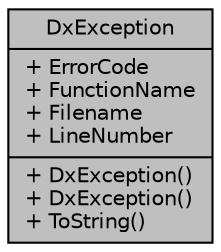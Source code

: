 digraph "DxException"
{
 // LATEX_PDF_SIZE
  edge [fontname="Helvetica",fontsize="10",labelfontname="Helvetica",labelfontsize="10"];
  node [fontname="Helvetica",fontsize="10",shape=record];
  Node1 [label="{DxException\n|+ ErrorCode\l+ FunctionName\l+ Filename\l+ LineNumber\l|+ DxException()\l+ DxException()\l+ ToString()\l}",height=0.2,width=0.4,color="black", fillcolor="grey75", style="filled", fontcolor="black",tooltip=" "];
}
